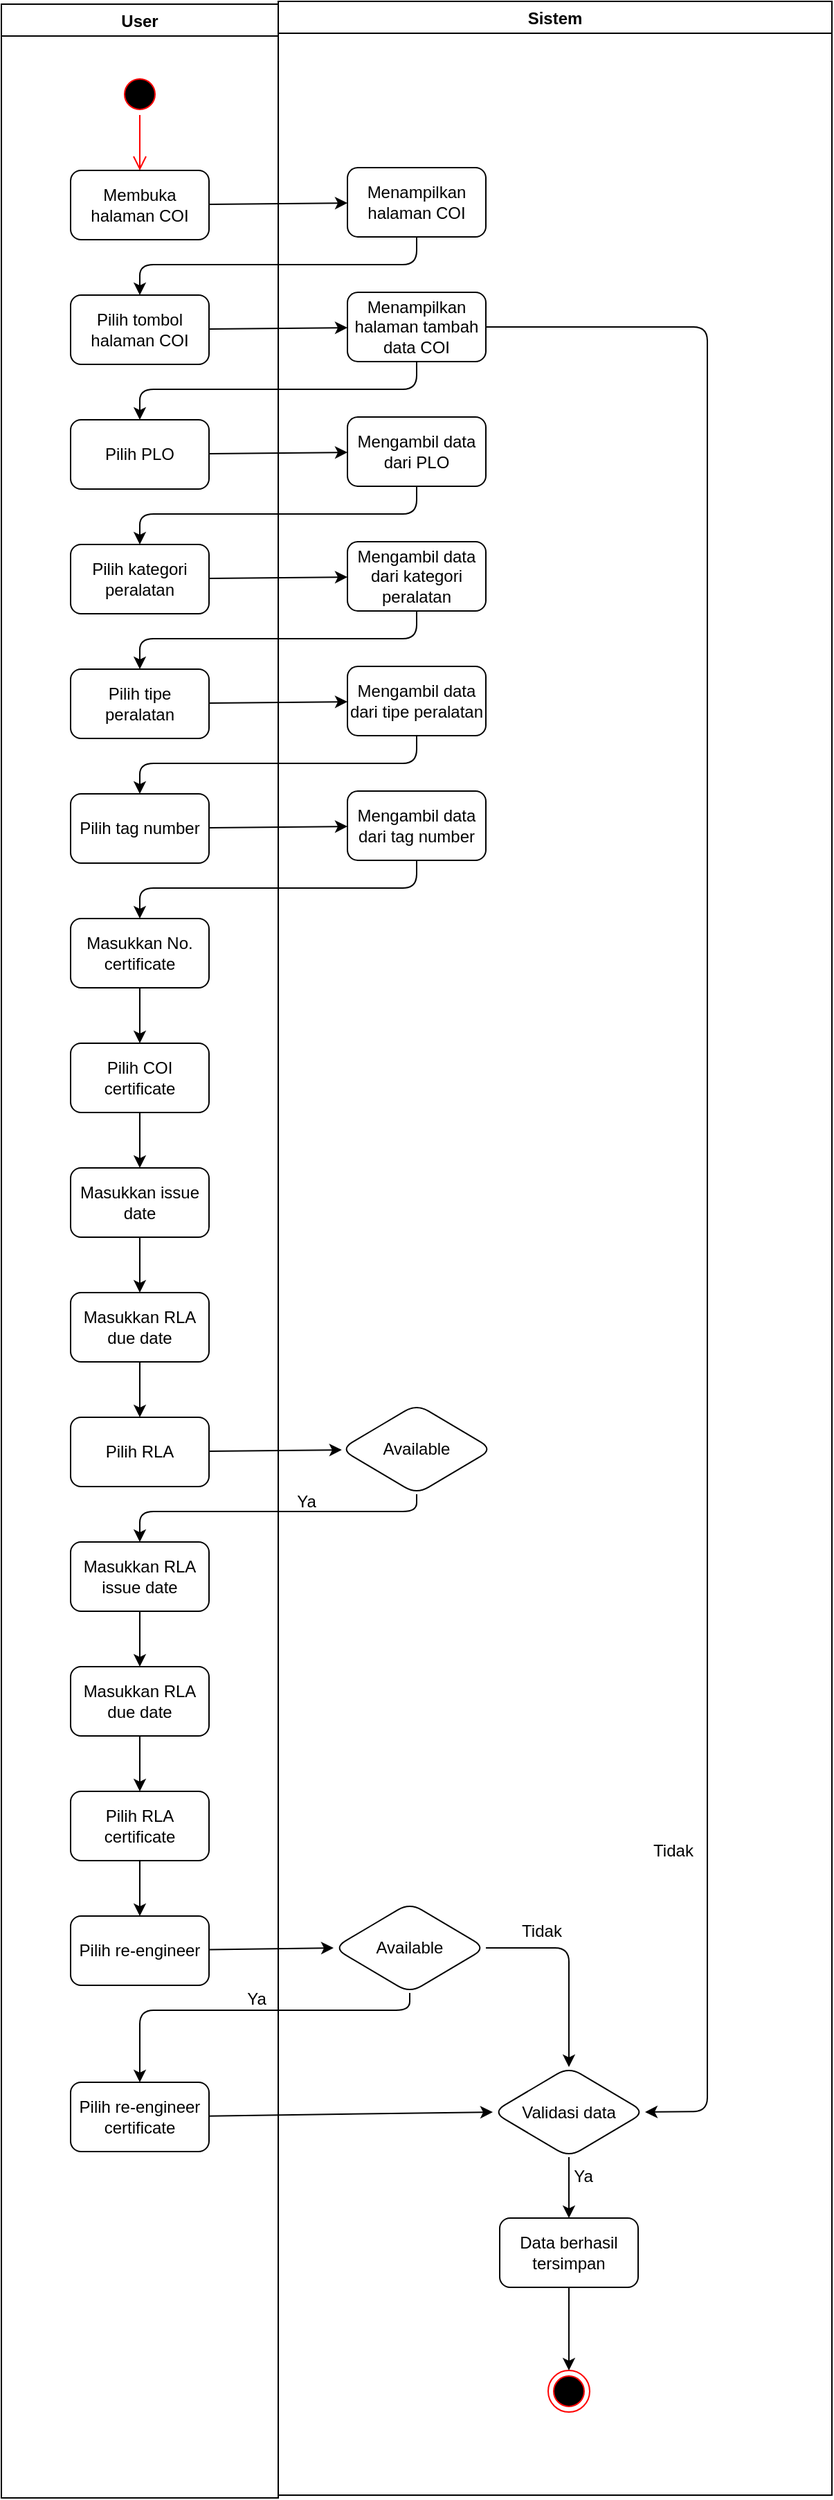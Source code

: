 <mxfile>
    <diagram id="i4YCAI5YpEaYloanN_XM" name="Page-1">
        <mxGraphModel dx="1088" dy="433" grid="1" gridSize="10" guides="1" tooltips="1" connect="1" arrows="1" fold="1" page="1" pageScale="1" pageWidth="850" pageHeight="1100" math="0" shadow="0">
            <root>
                <mxCell id="0"/>
                <mxCell id="1" parent="0"/>
                <mxCell id="2" value="User" style="swimlane;" parent="1" vertex="1">
                    <mxGeometry x="80" y="82" width="200" height="1800" as="geometry"/>
                </mxCell>
                <mxCell id="4" value="" style="ellipse;html=1;shape=startState;fillColor=#000000;strokeColor=#ff0000;" parent="2" vertex="1">
                    <mxGeometry x="85" y="50" width="30" height="30" as="geometry"/>
                </mxCell>
                <mxCell id="5" value="" style="edgeStyle=orthogonalEdgeStyle;html=1;verticalAlign=bottom;endArrow=open;endSize=8;strokeColor=#ff0000;entryX=0.5;entryY=0;entryDx=0;entryDy=0;" parent="2" source="4" target="6" edge="1">
                    <mxGeometry relative="1" as="geometry">
                        <mxPoint x="100" y="140" as="targetPoint"/>
                    </mxGeometry>
                </mxCell>
                <mxCell id="6" value="Membuka halaman COI" style="rounded=1;whiteSpace=wrap;html=1;" parent="2" vertex="1">
                    <mxGeometry x="50" y="120" width="100" height="50" as="geometry"/>
                </mxCell>
                <mxCell id="9" value="Pilih tombol halaman COI" style="rounded=1;whiteSpace=wrap;html=1;" parent="2" vertex="1">
                    <mxGeometry x="50" y="210" width="100" height="50" as="geometry"/>
                </mxCell>
                <mxCell id="13" value="Pilih PLO" style="rounded=1;whiteSpace=wrap;html=1;" parent="2" vertex="1">
                    <mxGeometry x="50" y="300" width="100" height="50" as="geometry"/>
                </mxCell>
                <mxCell id="17" value="Pilih kategori peralatan" style="rounded=1;whiteSpace=wrap;html=1;" parent="2" vertex="1">
                    <mxGeometry x="50" y="390" width="100" height="50" as="geometry"/>
                </mxCell>
                <mxCell id="21" value="Pilih tipe peralatan" style="rounded=1;whiteSpace=wrap;html=1;" parent="2" vertex="1">
                    <mxGeometry x="50" y="480" width="100" height="50" as="geometry"/>
                </mxCell>
                <mxCell id="35" value="" style="edgeStyle=none;html=1;" parent="2" source="23" target="34" edge="1">
                    <mxGeometry relative="1" as="geometry"/>
                </mxCell>
                <mxCell id="23" value="Masukkan No. certificate" style="rounded=1;whiteSpace=wrap;html=1;" parent="2" vertex="1">
                    <mxGeometry x="50" y="660" width="100" height="50" as="geometry"/>
                </mxCell>
                <mxCell id="27" value="Pilih tag number" style="rounded=1;whiteSpace=wrap;html=1;" parent="2" vertex="1">
                    <mxGeometry x="50" y="570" width="100" height="50" as="geometry"/>
                </mxCell>
                <mxCell id="37" value="" style="edgeStyle=none;html=1;" parent="2" source="34" target="36" edge="1">
                    <mxGeometry relative="1" as="geometry"/>
                </mxCell>
                <mxCell id="34" value="Pilih COI certificate" style="rounded=1;whiteSpace=wrap;html=1;" parent="2" vertex="1">
                    <mxGeometry x="50" y="750" width="100" height="50" as="geometry"/>
                </mxCell>
                <mxCell id="39" value="" style="edgeStyle=none;html=1;" parent="2" source="36" target="38" edge="1">
                    <mxGeometry relative="1" as="geometry"/>
                </mxCell>
                <mxCell id="36" value="Masukkan issue date" style="rounded=1;whiteSpace=wrap;html=1;" parent="2" vertex="1">
                    <mxGeometry x="50" y="840" width="100" height="50" as="geometry"/>
                </mxCell>
                <mxCell id="41" value="" style="edgeStyle=none;html=1;" parent="2" source="38" target="40" edge="1">
                    <mxGeometry relative="1" as="geometry"/>
                </mxCell>
                <mxCell id="38" value="Masukkan RLA due date" style="rounded=1;whiteSpace=wrap;html=1;" parent="2" vertex="1">
                    <mxGeometry x="50" y="930" width="100" height="50" as="geometry"/>
                </mxCell>
                <mxCell id="40" value="Pilih RLA" style="rounded=1;whiteSpace=wrap;html=1;" parent="2" vertex="1">
                    <mxGeometry x="50" y="1020" width="100" height="50" as="geometry"/>
                </mxCell>
                <mxCell id="53" value="" style="edgeStyle=none;html=1;" edge="1" parent="2" source="44" target="52">
                    <mxGeometry relative="1" as="geometry"/>
                </mxCell>
                <mxCell id="44" value="Masukkan RLA issue date" style="rounded=1;whiteSpace=wrap;html=1;" parent="2" vertex="1">
                    <mxGeometry x="50" y="1110" width="100" height="50" as="geometry"/>
                </mxCell>
                <mxCell id="55" value="" style="edgeStyle=none;html=1;" edge="1" parent="2" source="52" target="54">
                    <mxGeometry relative="1" as="geometry"/>
                </mxCell>
                <mxCell id="52" value="Masukkan RLA due date" style="rounded=1;whiteSpace=wrap;html=1;" vertex="1" parent="2">
                    <mxGeometry x="50" y="1200" width="100" height="50" as="geometry"/>
                </mxCell>
                <mxCell id="57" value="" style="edgeStyle=none;html=1;" edge="1" parent="2" source="54" target="56">
                    <mxGeometry relative="1" as="geometry"/>
                </mxCell>
                <mxCell id="54" value="Pilih RLA certificate" style="rounded=1;whiteSpace=wrap;html=1;" vertex="1" parent="2">
                    <mxGeometry x="50" y="1290" width="100" height="50" as="geometry"/>
                </mxCell>
                <mxCell id="56" value="Pilih re-engineer" style="rounded=1;whiteSpace=wrap;html=1;" vertex="1" parent="2">
                    <mxGeometry x="50" y="1380" width="100" height="50" as="geometry"/>
                </mxCell>
                <mxCell id="62" value="Pilih re-engineer certificate" style="rounded=1;whiteSpace=wrap;html=1;" vertex="1" parent="2">
                    <mxGeometry x="50" y="1500" width="100" height="50" as="geometry"/>
                </mxCell>
                <mxCell id="3" value="Sistem" style="swimlane;" parent="1" vertex="1">
                    <mxGeometry x="280" y="80" width="400" height="1800" as="geometry"/>
                </mxCell>
                <mxCell id="7" value="Menampilkan halaman COI" style="rounded=1;whiteSpace=wrap;html=1;" parent="3" vertex="1">
                    <mxGeometry x="50" y="120" width="100" height="50" as="geometry"/>
                </mxCell>
                <mxCell id="11" value="Menampilkan halaman tambah data COI" style="rounded=1;whiteSpace=wrap;html=1;" parent="3" vertex="1">
                    <mxGeometry x="50" y="210" width="100" height="50" as="geometry"/>
                </mxCell>
                <mxCell id="15" value="Mengambil data dari PLO" style="rounded=1;whiteSpace=wrap;html=1;" parent="3" vertex="1">
                    <mxGeometry x="50" y="300" width="100" height="50" as="geometry"/>
                </mxCell>
                <mxCell id="19" value="Mengambil data dari kategori peralatan" style="rounded=1;whiteSpace=wrap;html=1;" parent="3" vertex="1">
                    <mxGeometry x="50" y="390" width="100" height="50" as="geometry"/>
                </mxCell>
                <mxCell id="25" value="Mengambil data dari tipe peralatan" style="rounded=1;whiteSpace=wrap;html=1;" parent="3" vertex="1">
                    <mxGeometry x="50" y="480" width="100" height="50" as="geometry"/>
                </mxCell>
                <mxCell id="29" value="Mengambil data dari tag number" style="rounded=1;whiteSpace=wrap;html=1;" parent="3" vertex="1">
                    <mxGeometry x="50" y="570" width="100" height="50" as="geometry"/>
                </mxCell>
                <mxCell id="49" style="edgeStyle=none;html=1;entryX=1;entryY=0.5;entryDx=0;entryDy=0;exitX=1;exitY=0.5;exitDx=0;exitDy=0;" edge="1" parent="3" source="11" target="48">
                    <mxGeometry relative="1" as="geometry">
                        <mxPoint x="250" y="800" as="sourcePoint"/>
                        <Array as="points">
                            <mxPoint x="310" y="235"/>
                            <mxPoint x="310" y="1523"/>
                        </Array>
                    </mxGeometry>
                </mxCell>
                <mxCell id="42" value="Available" style="rhombus;whiteSpace=wrap;html=1;rounded=1;" parent="3" vertex="1">
                    <mxGeometry x="45" y="1012.5" width="110" height="65" as="geometry"/>
                </mxCell>
                <mxCell id="73" value="" style="edgeStyle=none;html=1;" edge="1" parent="3" source="48" target="69">
                    <mxGeometry relative="1" as="geometry"/>
                </mxCell>
                <mxCell id="48" value="Validasi data" style="rhombus;whiteSpace=wrap;html=1;rounded=1;" vertex="1" parent="3">
                    <mxGeometry x="155" y="1491" width="110" height="65" as="geometry"/>
                </mxCell>
                <mxCell id="50" value="Ya" style="text;html=1;align=center;verticalAlign=middle;resizable=0;points=[];autosize=1;strokeColor=none;fillColor=none;" vertex="1" parent="3">
                    <mxGeometry y="1068" width="40" height="30" as="geometry"/>
                </mxCell>
                <mxCell id="51" value="Tidak" style="text;html=1;align=center;verticalAlign=middle;resizable=0;points=[];autosize=1;strokeColor=none;fillColor=none;" vertex="1" parent="3">
                    <mxGeometry x="260" y="1320" width="50" height="30" as="geometry"/>
                </mxCell>
                <mxCell id="61" style="edgeStyle=none;html=1;entryX=0.5;entryY=0;entryDx=0;entryDy=0;exitX=1;exitY=0.5;exitDx=0;exitDy=0;" edge="1" parent="3" source="60" target="48">
                    <mxGeometry relative="1" as="geometry">
                        <Array as="points">
                            <mxPoint x="210" y="1405"/>
                        </Array>
                    </mxGeometry>
                </mxCell>
                <mxCell id="60" value="Available" style="rhombus;whiteSpace=wrap;html=1;rounded=1;" vertex="1" parent="3">
                    <mxGeometry x="40" y="1372.5" width="110" height="65" as="geometry"/>
                </mxCell>
                <mxCell id="67" value="" style="ellipse;html=1;shape=endState;fillColor=#000000;strokeColor=#ff0000;" vertex="1" parent="3">
                    <mxGeometry x="195" y="1710" width="30" height="30" as="geometry"/>
                </mxCell>
                <mxCell id="76" value="" style="edgeStyle=none;html=1;" edge="1" parent="3" source="69" target="67">
                    <mxGeometry relative="1" as="geometry"/>
                </mxCell>
                <mxCell id="69" value="Data berhasil tersimpan" style="rounded=1;whiteSpace=wrap;html=1;" vertex="1" parent="3">
                    <mxGeometry x="160" y="1600" width="100" height="50" as="geometry"/>
                </mxCell>
                <mxCell id="75" value="Ya" style="text;html=1;align=center;verticalAlign=middle;resizable=0;points=[];autosize=1;strokeColor=none;fillColor=none;" vertex="1" parent="3">
                    <mxGeometry x="200" y="1555" width="40" height="30" as="geometry"/>
                </mxCell>
                <mxCell id="8" value="" style="edgeStyle=none;html=1;" parent="1" source="6" target="7" edge="1">
                    <mxGeometry relative="1" as="geometry"/>
                </mxCell>
                <mxCell id="10" value="" style="edgeStyle=none;html=1;entryX=0.5;entryY=0;entryDx=0;entryDy=0;exitX=0.5;exitY=1;exitDx=0;exitDy=0;" parent="1" source="7" target="9" edge="1">
                    <mxGeometry relative="1" as="geometry">
                        <Array as="points">
                            <mxPoint x="380" y="270"/>
                            <mxPoint x="180" y="270"/>
                        </Array>
                    </mxGeometry>
                </mxCell>
                <mxCell id="12" value="" style="edgeStyle=none;html=1;" parent="1" source="9" target="11" edge="1">
                    <mxGeometry relative="1" as="geometry"/>
                </mxCell>
                <mxCell id="14" value="" style="edgeStyle=none;html=1;entryX=0.5;entryY=0;entryDx=0;entryDy=0;" parent="1" source="11" target="13" edge="1">
                    <mxGeometry relative="1" as="geometry">
                        <Array as="points">
                            <mxPoint x="380" y="360"/>
                            <mxPoint x="180" y="360"/>
                        </Array>
                    </mxGeometry>
                </mxCell>
                <mxCell id="16" value="" style="edgeStyle=none;html=1;" parent="1" source="13" target="15" edge="1">
                    <mxGeometry relative="1" as="geometry"/>
                </mxCell>
                <mxCell id="18" value="" style="edgeStyle=none;html=1;entryX=0.5;entryY=0;entryDx=0;entryDy=0;exitX=0.5;exitY=1;exitDx=0;exitDy=0;" parent="1" source="15" target="17" edge="1">
                    <mxGeometry relative="1" as="geometry">
                        <Array as="points">
                            <mxPoint x="380" y="450"/>
                            <mxPoint x="180" y="450"/>
                        </Array>
                    </mxGeometry>
                </mxCell>
                <mxCell id="20" value="" style="edgeStyle=none;html=1;" parent="1" source="17" target="19" edge="1">
                    <mxGeometry relative="1" as="geometry"/>
                </mxCell>
                <mxCell id="22" value="" style="edgeStyle=none;html=1;" parent="1" source="19" target="21" edge="1">
                    <mxGeometry relative="1" as="geometry">
                        <Array as="points">
                            <mxPoint x="380" y="540"/>
                            <mxPoint x="180" y="540"/>
                        </Array>
                    </mxGeometry>
                </mxCell>
                <mxCell id="26" value="" style="edgeStyle=none;html=1;" parent="1" source="21" target="25" edge="1">
                    <mxGeometry relative="1" as="geometry"/>
                </mxCell>
                <mxCell id="30" value="" style="edgeStyle=none;html=1;" parent="1" source="27" target="29" edge="1">
                    <mxGeometry relative="1" as="geometry"/>
                </mxCell>
                <mxCell id="31" style="edgeStyle=none;html=1;exitX=0.5;exitY=1;exitDx=0;exitDy=0;entryX=0.5;entryY=0;entryDx=0;entryDy=0;" parent="1" source="25" target="27" edge="1">
                    <mxGeometry relative="1" as="geometry">
                        <Array as="points">
                            <mxPoint x="380" y="630"/>
                            <mxPoint x="180" y="630"/>
                        </Array>
                    </mxGeometry>
                </mxCell>
                <mxCell id="33" value="" style="edgeStyle=none;html=1;entryX=0.5;entryY=0;entryDx=0;entryDy=0;" parent="1" source="29" target="23" edge="1">
                    <mxGeometry relative="1" as="geometry">
                        <mxPoint x="365" y="750" as="targetPoint"/>
                        <Array as="points">
                            <mxPoint x="380" y="720"/>
                            <mxPoint x="180" y="720"/>
                        </Array>
                    </mxGeometry>
                </mxCell>
                <mxCell id="43" value="" style="edgeStyle=none;html=1;" parent="1" source="40" target="42" edge="1">
                    <mxGeometry relative="1" as="geometry"/>
                </mxCell>
                <mxCell id="45" style="edgeStyle=none;html=1;entryX=0.5;entryY=0;entryDx=0;entryDy=0;" edge="1" parent="1" source="42" target="44">
                    <mxGeometry relative="1" as="geometry">
                        <Array as="points">
                            <mxPoint x="380" y="1170"/>
                            <mxPoint x="180" y="1170"/>
                        </Array>
                    </mxGeometry>
                </mxCell>
                <mxCell id="59" value="" style="edgeStyle=none;html=1;entryX=0;entryY=0.5;entryDx=0;entryDy=0;" edge="1" parent="1" source="56" target="60">
                    <mxGeometry relative="1" as="geometry">
                        <mxPoint x="320.0" y="1525" as="targetPoint"/>
                    </mxGeometry>
                </mxCell>
                <mxCell id="63" style="edgeStyle=none;html=1;entryX=0.5;entryY=0;entryDx=0;entryDy=0;exitX=0.5;exitY=1;exitDx=0;exitDy=0;" edge="1" parent="1" source="60" target="62">
                    <mxGeometry relative="1" as="geometry">
                        <Array as="points">
                            <mxPoint x="375" y="1530"/>
                            <mxPoint x="180" y="1530"/>
                        </Array>
                    </mxGeometry>
                </mxCell>
                <mxCell id="64" value="Tidak" style="text;html=1;align=center;verticalAlign=middle;resizable=0;points=[];autosize=1;strokeColor=none;fillColor=none;" vertex="1" parent="1">
                    <mxGeometry x="445" y="1458" width="50" height="30" as="geometry"/>
                </mxCell>
                <mxCell id="65" value="Ya" style="text;html=1;align=center;verticalAlign=middle;resizable=0;points=[];autosize=1;strokeColor=none;fillColor=none;" vertex="1" parent="1">
                    <mxGeometry x="244" y="1507" width="40" height="30" as="geometry"/>
                </mxCell>
                <mxCell id="66" style="edgeStyle=none;html=1;entryX=0;entryY=0.5;entryDx=0;entryDy=0;" edge="1" parent="1" source="62" target="48">
                    <mxGeometry relative="1" as="geometry"/>
                </mxCell>
            </root>
        </mxGraphModel>
    </diagram>
</mxfile>